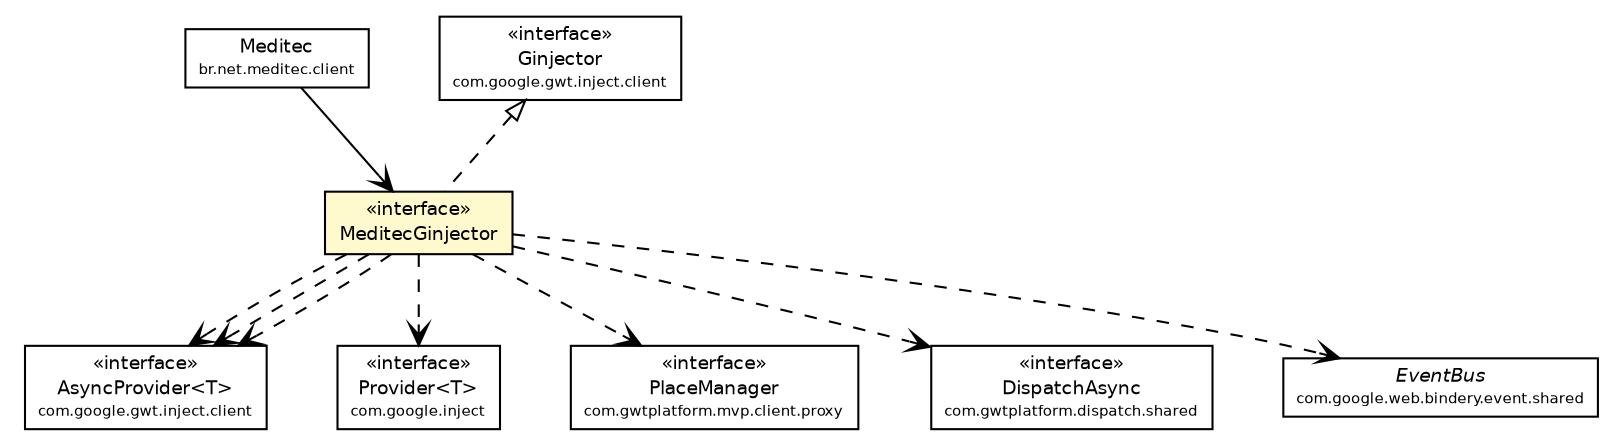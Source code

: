 #!/usr/local/bin/dot
#
# Class diagram 
# Generated by UmlGraph version 4.6 (http://www.spinellis.gr/sw/umlgraph)
#

digraph G {
	edge [fontname="Helvetica",fontsize=10,labelfontname="Helvetica",labelfontsize=10];
	node [fontname="Helvetica",fontsize=10,shape=plaintext];
	// br.net.meditec.client.Meditec
	c5586 [label=<<table border="0" cellborder="1" cellspacing="0" cellpadding="2" port="p" href="../Meditec.html">
		<tr><td><table border="0" cellspacing="0" cellpadding="1">
			<tr><td> Meditec </td></tr>
			<tr><td><font point-size="7.0"> br.net.meditec.client </font></td></tr>
		</table></td></tr>
		</table>>, fontname="Helvetica", fontcolor="black", fontsize=9.0];
	// br.net.meditec.client.inject.MeditecGinjector
	c5629 [label=<<table border="0" cellborder="1" cellspacing="0" cellpadding="2" port="p" bgcolor="lemonChiffon" href="./MeditecGinjector.html">
		<tr><td><table border="0" cellspacing="0" cellpadding="1">
			<tr><td> &laquo;interface&raquo; </td></tr>
			<tr><td> MeditecGinjector </td></tr>
		</table></td></tr>
		</table>>, fontname="Helvetica", fontcolor="black", fontsize=9.0];
	//br.net.meditec.client.inject.MeditecGinjector implements com.google.gwt.inject.client.Ginjector
	c5646:p -> c5629:p [dir=back,arrowtail=empty,style=dashed];
	// br.net.meditec.client.Meditec NAVASSOC br.net.meditec.client.inject.MeditecGinjector
	c5586:p -> c5629:p [taillabel="", label="", headlabel="", fontname="Helvetica", fontcolor="black", fontsize=10.0, color="black", arrowhead=open];
	// br.net.meditec.client.inject.MeditecGinjector DEPEND com.google.gwt.inject.client.AsyncProvider<T>
	c5629:p -> c5647:p [taillabel="", label="", headlabel="", fontname="Helvetica", fontcolor="black", fontsize=10.0, color="black", arrowhead=open, style=dashed];
	// br.net.meditec.client.inject.MeditecGinjector DEPEND com.google.inject.Provider<T>
	c5629:p -> c5648:p [taillabel="", label="", headlabel="", fontname="Helvetica", fontcolor="black", fontsize=10.0, color="black", arrowhead=open, style=dashed];
	// br.net.meditec.client.inject.MeditecGinjector DEPEND com.gwtplatform.mvp.client.proxy.PlaceManager
	c5629:p -> c5649:p [taillabel="", label="", headlabel="", fontname="Helvetica", fontcolor="black", fontsize=10.0, color="black", arrowhead=open, style=dashed];
	// br.net.meditec.client.inject.MeditecGinjector DEPEND com.google.gwt.inject.client.AsyncProvider<T>
	c5629:p -> c5647:p [taillabel="", label="", headlabel="", fontname="Helvetica", fontcolor="black", fontsize=10.0, color="black", arrowhead=open, style=dashed];
	// br.net.meditec.client.inject.MeditecGinjector DEPEND com.google.gwt.inject.client.AsyncProvider<T>
	c5629:p -> c5647:p [taillabel="", label="", headlabel="", fontname="Helvetica", fontcolor="black", fontsize=10.0, color="black", arrowhead=open, style=dashed];
	// br.net.meditec.client.inject.MeditecGinjector DEPEND com.gwtplatform.dispatch.shared.DispatchAsync
	c5629:p -> c5650:p [taillabel="", label="", headlabel="", fontname="Helvetica", fontcolor="black", fontsize=10.0, color="black", arrowhead=open, style=dashed];
	// br.net.meditec.client.inject.MeditecGinjector DEPEND com.google.web.bindery.event.shared.EventBus
	c5629:p -> c5651:p [taillabel="", label="", headlabel="", fontname="Helvetica", fontcolor="black", fontsize=10.0, color="black", arrowhead=open, style=dashed];
	// com.google.gwt.inject.client.AsyncProvider<T>
	c5647 [label=<<table border="0" cellborder="1" cellspacing="0" cellpadding="2" port="p" href="http://java.sun.com/j2se/1.4.2/docs/api/com/google/gwt/inject/client/AsyncProvider.html">
		<tr><td><table border="0" cellspacing="0" cellpadding="1">
			<tr><td> &laquo;interface&raquo; </td></tr>
			<tr><td> AsyncProvider&lt;T&gt; </td></tr>
			<tr><td><font point-size="7.0"> com.google.gwt.inject.client </font></td></tr>
		</table></td></tr>
		</table>>, fontname="Helvetica", fontcolor="black", fontsize=9.0];
	// com.gwtplatform.dispatch.shared.DispatchAsync
	c5650 [label=<<table border="0" cellborder="1" cellspacing="0" cellpadding="2" port="p" href="http://java.sun.com/j2se/1.4.2/docs/api/com/gwtplatform/dispatch/shared/DispatchAsync.html">
		<tr><td><table border="0" cellspacing="0" cellpadding="1">
			<tr><td> &laquo;interface&raquo; </td></tr>
			<tr><td> DispatchAsync </td></tr>
			<tr><td><font point-size="7.0"> com.gwtplatform.dispatch.shared </font></td></tr>
		</table></td></tr>
		</table>>, fontname="Helvetica", fontcolor="black", fontsize=9.0];
	// com.google.web.bindery.event.shared.EventBus
	c5651 [label=<<table border="0" cellborder="1" cellspacing="0" cellpadding="2" port="p" href="http://java.sun.com/j2se/1.4.2/docs/api/com/google/web/bindery/event/shared/EventBus.html">
		<tr><td><table border="0" cellspacing="0" cellpadding="1">
			<tr><td><font face="Helvetica-Oblique"> EventBus </font></td></tr>
			<tr><td><font point-size="7.0"> com.google.web.bindery.event.shared </font></td></tr>
		</table></td></tr>
		</table>>, fontname="Helvetica", fontcolor="black", fontsize=9.0];
	// com.gwtplatform.mvp.client.proxy.PlaceManager
	c5649 [label=<<table border="0" cellborder="1" cellspacing="0" cellpadding="2" port="p" href="http://java.sun.com/j2se/1.4.2/docs/api/com/gwtplatform/mvp/client/proxy/PlaceManager.html">
		<tr><td><table border="0" cellspacing="0" cellpadding="1">
			<tr><td> &laquo;interface&raquo; </td></tr>
			<tr><td> PlaceManager </td></tr>
			<tr><td><font point-size="7.0"> com.gwtplatform.mvp.client.proxy </font></td></tr>
		</table></td></tr>
		</table>>, fontname="Helvetica", fontcolor="black", fontsize=9.0];
	// com.google.inject.Provider<T>
	c5648 [label=<<table border="0" cellborder="1" cellspacing="0" cellpadding="2" port="p" href="http://java.sun.com/j2se/1.4.2/docs/api/com/google/inject/Provider.html">
		<tr><td><table border="0" cellspacing="0" cellpadding="1">
			<tr><td> &laquo;interface&raquo; </td></tr>
			<tr><td> Provider&lt;T&gt; </td></tr>
			<tr><td><font point-size="7.0"> com.google.inject </font></td></tr>
		</table></td></tr>
		</table>>, fontname="Helvetica", fontcolor="black", fontsize=9.0];
	// com.google.gwt.inject.client.Ginjector
	c5646 [label=<<table border="0" cellborder="1" cellspacing="0" cellpadding="2" port="p" href="http://java.sun.com/j2se/1.4.2/docs/api/com/google/gwt/inject/client/Ginjector.html">
		<tr><td><table border="0" cellspacing="0" cellpadding="1">
			<tr><td> &laquo;interface&raquo; </td></tr>
			<tr><td> Ginjector </td></tr>
			<tr><td><font point-size="7.0"> com.google.gwt.inject.client </font></td></tr>
		</table></td></tr>
		</table>>, fontname="Helvetica", fontcolor="black", fontsize=9.0];
}


